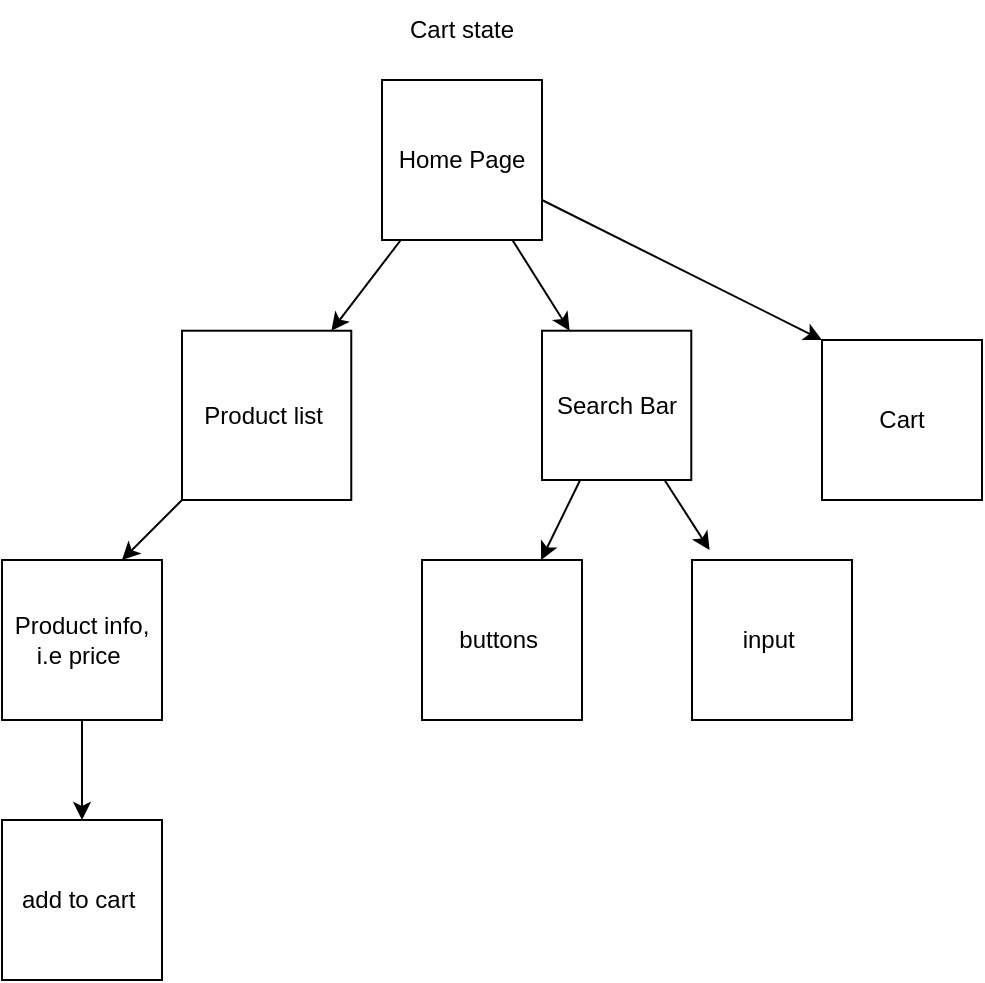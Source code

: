 <mxfile>
    <diagram id="wiZ7dy74QShkbiyVuaHW" name="Page-1">
        <mxGraphModel dx="799" dy="474" grid="1" gridSize="10" guides="1" tooltips="1" connect="1" arrows="1" fold="1" page="1" pageScale="1" pageWidth="850" pageHeight="1100" math="0" shadow="0">
            <root>
                <mxCell id="0"/>
                <mxCell id="1" parent="0"/>
                <mxCell id="5" value="" style="edgeStyle=none;html=1;" edge="1" parent="1" source="2" target="6">
                    <mxGeometry relative="1" as="geometry">
                        <mxPoint x="470" y="225.359" as="targetPoint"/>
                    </mxGeometry>
                </mxCell>
                <mxCell id="7" style="edgeStyle=none;html=1;" edge="1" parent="1" source="2" target="8">
                    <mxGeometry relative="1" as="geometry">
                        <mxPoint x="530" y="180" as="targetPoint"/>
                    </mxGeometry>
                </mxCell>
                <mxCell id="17" style="edgeStyle=none;html=1;entryX=0;entryY=0;entryDx=0;entryDy=0;" edge="1" parent="1" source="2" target="14">
                    <mxGeometry relative="1" as="geometry"/>
                </mxCell>
                <mxCell id="2" value="Home Page" style="whiteSpace=wrap;html=1;aspect=fixed;" vertex="1" parent="1">
                    <mxGeometry x="430" y="60" width="80" height="80" as="geometry"/>
                </mxCell>
                <mxCell id="12" style="edgeStyle=none;html=1;" edge="1" parent="1" source="6">
                    <mxGeometry relative="1" as="geometry">
                        <mxPoint x="300" y="300" as="targetPoint"/>
                    </mxGeometry>
                </mxCell>
                <mxCell id="6" value="Product list&amp;nbsp;" style="whiteSpace=wrap;html=1;aspect=fixed;" vertex="1" parent="1">
                    <mxGeometry x="330" y="185.36" width="84.64" height="84.64" as="geometry"/>
                </mxCell>
                <mxCell id="10" value="" style="edgeStyle=none;html=1;" edge="1" parent="1" source="8" target="9">
                    <mxGeometry relative="1" as="geometry"/>
                </mxCell>
                <mxCell id="19" style="edgeStyle=none;html=1;entryX=0.11;entryY=-0.062;entryDx=0;entryDy=0;entryPerimeter=0;" edge="1" parent="1" source="8" target="18">
                    <mxGeometry relative="1" as="geometry"/>
                </mxCell>
                <mxCell id="8" value="Search Bar" style="whiteSpace=wrap;html=1;aspect=fixed;" vertex="1" parent="1">
                    <mxGeometry x="510" y="185.36" width="74.64" height="74.64" as="geometry"/>
                </mxCell>
                <mxCell id="9" value="buttons&amp;nbsp;" style="whiteSpace=wrap;html=1;aspect=fixed;" vertex="1" parent="1">
                    <mxGeometry x="450" y="300" width="80" height="80" as="geometry"/>
                </mxCell>
                <mxCell id="21" style="edgeStyle=none;html=1;entryX=0.5;entryY=0;entryDx=0;entryDy=0;" edge="1" parent="1" source="11" target="20">
                    <mxGeometry relative="1" as="geometry"/>
                </mxCell>
                <mxCell id="11" value="Product info, i.e price&amp;nbsp;" style="whiteSpace=wrap;html=1;aspect=fixed;" vertex="1" parent="1">
                    <mxGeometry x="240" y="300" width="80" height="80" as="geometry"/>
                </mxCell>
                <mxCell id="14" value="Cart" style="whiteSpace=wrap;html=1;aspect=fixed;" vertex="1" parent="1">
                    <mxGeometry x="650" y="190" width="80" height="80" as="geometry"/>
                </mxCell>
                <mxCell id="18" value="input&amp;nbsp;" style="whiteSpace=wrap;html=1;aspect=fixed;" vertex="1" parent="1">
                    <mxGeometry x="585" y="300" width="80" height="80" as="geometry"/>
                </mxCell>
                <mxCell id="20" value="add to cart&amp;nbsp;" style="whiteSpace=wrap;html=1;aspect=fixed;" vertex="1" parent="1">
                    <mxGeometry x="240" y="430" width="80" height="80" as="geometry"/>
                </mxCell>
                <mxCell id="23" value="Cart state" style="text;html=1;strokeColor=none;fillColor=none;align=center;verticalAlign=middle;whiteSpace=wrap;rounded=0;" vertex="1" parent="1">
                    <mxGeometry x="440" y="20" width="60" height="30" as="geometry"/>
                </mxCell>
            </root>
        </mxGraphModel>
    </diagram>
</mxfile>